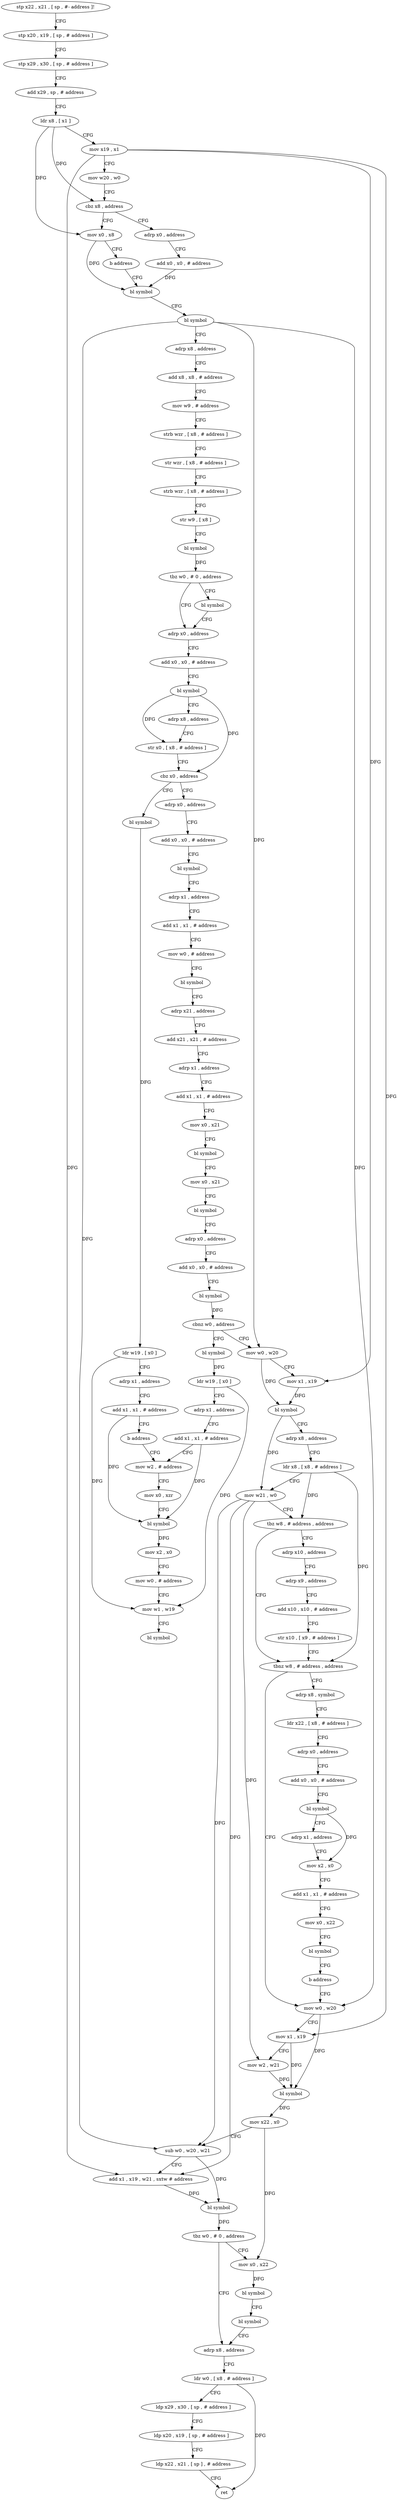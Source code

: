 digraph "func" {
"4207948" [label = "stp x22 , x21 , [ sp , #- address ]!" ]
"4207952" [label = "stp x20 , x19 , [ sp , # address ]" ]
"4207956" [label = "stp x29 , x30 , [ sp , # address ]" ]
"4207960" [label = "add x29 , sp , # address" ]
"4207964" [label = "ldr x8 , [ x1 ]" ]
"4207968" [label = "mov x19 , x1" ]
"4207972" [label = "mov w20 , w0" ]
"4207976" [label = "cbz x8 , address" ]
"4207988" [label = "adrp x0 , address" ]
"4207980" [label = "mov x0 , x8" ]
"4207992" [label = "add x0 , x0 , # address" ]
"4207996" [label = "bl symbol" ]
"4207984" [label = "b address" ]
"4208044" [label = "adrp x0 , address" ]
"4208048" [label = "add x0 , x0 , # address" ]
"4208052" [label = "bl symbol" ]
"4208056" [label = "adrp x8 , address" ]
"4208060" [label = "str x0 , [ x8 , # address ]" ]
"4208064" [label = "cbz x0 , address" ]
"4208308" [label = "bl symbol" ]
"4208068" [label = "adrp x0 , address" ]
"4208040" [label = "bl symbol" ]
"4208000" [label = "bl symbol" ]
"4208004" [label = "adrp x8 , address" ]
"4208008" [label = "add x8 , x8 , # address" ]
"4208012" [label = "mov w9 , # address" ]
"4208016" [label = "strb wzr , [ x8 , # address ]" ]
"4208020" [label = "str wzr , [ x8 , # address ]" ]
"4208024" [label = "strb wzr , [ x8 , # address ]" ]
"4208028" [label = "str w9 , [ x8 ]" ]
"4208032" [label = "bl symbol" ]
"4208036" [label = "tbz w0 , # 0 , address" ]
"4208312" [label = "ldr w19 , [ x0 ]" ]
"4208316" [label = "adrp x1 , address" ]
"4208320" [label = "add x1 , x1 , # address" ]
"4208324" [label = "b address" ]
"4208344" [label = "mov w2 , # address" ]
"4208072" [label = "add x0 , x0 , # address" ]
"4208076" [label = "bl symbol" ]
"4208080" [label = "adrp x1 , address" ]
"4208084" [label = "add x1 , x1 , # address" ]
"4208088" [label = "mov w0 , # address" ]
"4208092" [label = "bl symbol" ]
"4208096" [label = "adrp x21 , address" ]
"4208100" [label = "add x21 , x21 , # address" ]
"4208104" [label = "adrp x1 , address" ]
"4208108" [label = "add x1 , x1 , # address" ]
"4208112" [label = "mov x0 , x21" ]
"4208116" [label = "bl symbol" ]
"4208120" [label = "mov x0 , x21" ]
"4208124" [label = "bl symbol" ]
"4208128" [label = "adrp x0 , address" ]
"4208132" [label = "add x0 , x0 , # address" ]
"4208136" [label = "bl symbol" ]
"4208140" [label = "cbnz w0 , address" ]
"4208328" [label = "bl symbol" ]
"4208144" [label = "mov w0 , w20" ]
"4208348" [label = "mov x0 , xzr" ]
"4208352" [label = "bl symbol" ]
"4208356" [label = "mov x2 , x0" ]
"4208360" [label = "mov w0 , # address" ]
"4208364" [label = "mov w1 , w19" ]
"4208368" [label = "bl symbol" ]
"4208332" [label = "ldr w19 , [ x0 ]" ]
"4208336" [label = "adrp x1 , address" ]
"4208340" [label = "add x1 , x1 , # address" ]
"4208148" [label = "mov x1 , x19" ]
"4208152" [label = "bl symbol" ]
"4208156" [label = "adrp x8 , address" ]
"4208160" [label = "ldr x8 , [ x8 , # address ]" ]
"4208164" [label = "mov w21 , w0" ]
"4208168" [label = "tbz w8 , # address , address" ]
"4208188" [label = "tbnz w8 , # address , address" ]
"4208172" [label = "adrp x10 , address" ]
"4208264" [label = "adrp x8 , symbol" ]
"4208192" [label = "mov w0 , w20" ]
"4208176" [label = "adrp x9 , address" ]
"4208180" [label = "add x10 , x10 , # address" ]
"4208184" [label = "str x10 , [ x9 , # address ]" ]
"4208268" [label = "ldr x22 , [ x8 , # address ]" ]
"4208272" [label = "adrp x0 , address" ]
"4208276" [label = "add x0 , x0 , # address" ]
"4208280" [label = "bl symbol" ]
"4208284" [label = "adrp x1 , address" ]
"4208288" [label = "mov x2 , x0" ]
"4208292" [label = "add x1 , x1 , # address" ]
"4208296" [label = "mov x0 , x22" ]
"4208300" [label = "bl symbol" ]
"4208304" [label = "b address" ]
"4208196" [label = "mov x1 , x19" ]
"4208200" [label = "mov w2 , w21" ]
"4208204" [label = "bl symbol" ]
"4208208" [label = "mov x22 , x0" ]
"4208212" [label = "sub w0 , w20 , w21" ]
"4208216" [label = "add x1 , x19 , w21 , sxtw # address" ]
"4208220" [label = "bl symbol" ]
"4208224" [label = "tbz w0 , # 0 , address" ]
"4208240" [label = "adrp x8 , address" ]
"4208228" [label = "mov x0 , x22" ]
"4208244" [label = "ldr w0 , [ x8 , # address ]" ]
"4208248" [label = "ldp x29 , x30 , [ sp , # address ]" ]
"4208252" [label = "ldp x20 , x19 , [ sp , # address ]" ]
"4208256" [label = "ldp x22 , x21 , [ sp ] , # address" ]
"4208260" [label = "ret" ]
"4208232" [label = "bl symbol" ]
"4208236" [label = "bl symbol" ]
"4207948" -> "4207952" [ label = "CFG" ]
"4207952" -> "4207956" [ label = "CFG" ]
"4207956" -> "4207960" [ label = "CFG" ]
"4207960" -> "4207964" [ label = "CFG" ]
"4207964" -> "4207968" [ label = "CFG" ]
"4207964" -> "4207976" [ label = "DFG" ]
"4207964" -> "4207980" [ label = "DFG" ]
"4207968" -> "4207972" [ label = "CFG" ]
"4207968" -> "4208148" [ label = "DFG" ]
"4207968" -> "4208196" [ label = "DFG" ]
"4207968" -> "4208216" [ label = "DFG" ]
"4207972" -> "4207976" [ label = "CFG" ]
"4207976" -> "4207988" [ label = "CFG" ]
"4207976" -> "4207980" [ label = "CFG" ]
"4207988" -> "4207992" [ label = "CFG" ]
"4207980" -> "4207984" [ label = "CFG" ]
"4207980" -> "4207996" [ label = "DFG" ]
"4207992" -> "4207996" [ label = "DFG" ]
"4207996" -> "4208000" [ label = "CFG" ]
"4207984" -> "4207996" [ label = "CFG" ]
"4208044" -> "4208048" [ label = "CFG" ]
"4208048" -> "4208052" [ label = "CFG" ]
"4208052" -> "4208056" [ label = "CFG" ]
"4208052" -> "4208060" [ label = "DFG" ]
"4208052" -> "4208064" [ label = "DFG" ]
"4208056" -> "4208060" [ label = "CFG" ]
"4208060" -> "4208064" [ label = "CFG" ]
"4208064" -> "4208308" [ label = "CFG" ]
"4208064" -> "4208068" [ label = "CFG" ]
"4208308" -> "4208312" [ label = "DFG" ]
"4208068" -> "4208072" [ label = "CFG" ]
"4208040" -> "4208044" [ label = "CFG" ]
"4208000" -> "4208004" [ label = "CFG" ]
"4208000" -> "4208144" [ label = "DFG" ]
"4208000" -> "4208192" [ label = "DFG" ]
"4208000" -> "4208212" [ label = "DFG" ]
"4208004" -> "4208008" [ label = "CFG" ]
"4208008" -> "4208012" [ label = "CFG" ]
"4208012" -> "4208016" [ label = "CFG" ]
"4208016" -> "4208020" [ label = "CFG" ]
"4208020" -> "4208024" [ label = "CFG" ]
"4208024" -> "4208028" [ label = "CFG" ]
"4208028" -> "4208032" [ label = "CFG" ]
"4208032" -> "4208036" [ label = "DFG" ]
"4208036" -> "4208044" [ label = "CFG" ]
"4208036" -> "4208040" [ label = "CFG" ]
"4208312" -> "4208316" [ label = "CFG" ]
"4208312" -> "4208364" [ label = "DFG" ]
"4208316" -> "4208320" [ label = "CFG" ]
"4208320" -> "4208324" [ label = "CFG" ]
"4208320" -> "4208352" [ label = "DFG" ]
"4208324" -> "4208344" [ label = "CFG" ]
"4208344" -> "4208348" [ label = "CFG" ]
"4208072" -> "4208076" [ label = "CFG" ]
"4208076" -> "4208080" [ label = "CFG" ]
"4208080" -> "4208084" [ label = "CFG" ]
"4208084" -> "4208088" [ label = "CFG" ]
"4208088" -> "4208092" [ label = "CFG" ]
"4208092" -> "4208096" [ label = "CFG" ]
"4208096" -> "4208100" [ label = "CFG" ]
"4208100" -> "4208104" [ label = "CFG" ]
"4208104" -> "4208108" [ label = "CFG" ]
"4208108" -> "4208112" [ label = "CFG" ]
"4208112" -> "4208116" [ label = "CFG" ]
"4208116" -> "4208120" [ label = "CFG" ]
"4208120" -> "4208124" [ label = "CFG" ]
"4208124" -> "4208128" [ label = "CFG" ]
"4208128" -> "4208132" [ label = "CFG" ]
"4208132" -> "4208136" [ label = "CFG" ]
"4208136" -> "4208140" [ label = "DFG" ]
"4208140" -> "4208328" [ label = "CFG" ]
"4208140" -> "4208144" [ label = "CFG" ]
"4208328" -> "4208332" [ label = "DFG" ]
"4208144" -> "4208148" [ label = "CFG" ]
"4208144" -> "4208152" [ label = "DFG" ]
"4208348" -> "4208352" [ label = "CFG" ]
"4208352" -> "4208356" [ label = "DFG" ]
"4208356" -> "4208360" [ label = "CFG" ]
"4208360" -> "4208364" [ label = "CFG" ]
"4208364" -> "4208368" [ label = "CFG" ]
"4208332" -> "4208336" [ label = "CFG" ]
"4208332" -> "4208364" [ label = "DFG" ]
"4208336" -> "4208340" [ label = "CFG" ]
"4208340" -> "4208344" [ label = "CFG" ]
"4208340" -> "4208352" [ label = "DFG" ]
"4208148" -> "4208152" [ label = "DFG" ]
"4208152" -> "4208156" [ label = "CFG" ]
"4208152" -> "4208164" [ label = "DFG" ]
"4208156" -> "4208160" [ label = "CFG" ]
"4208160" -> "4208164" [ label = "CFG" ]
"4208160" -> "4208168" [ label = "DFG" ]
"4208160" -> "4208188" [ label = "DFG" ]
"4208164" -> "4208168" [ label = "CFG" ]
"4208164" -> "4208200" [ label = "DFG" ]
"4208164" -> "4208212" [ label = "DFG" ]
"4208164" -> "4208216" [ label = "DFG" ]
"4208168" -> "4208188" [ label = "CFG" ]
"4208168" -> "4208172" [ label = "CFG" ]
"4208188" -> "4208264" [ label = "CFG" ]
"4208188" -> "4208192" [ label = "CFG" ]
"4208172" -> "4208176" [ label = "CFG" ]
"4208264" -> "4208268" [ label = "CFG" ]
"4208192" -> "4208196" [ label = "CFG" ]
"4208192" -> "4208204" [ label = "DFG" ]
"4208176" -> "4208180" [ label = "CFG" ]
"4208180" -> "4208184" [ label = "CFG" ]
"4208184" -> "4208188" [ label = "CFG" ]
"4208268" -> "4208272" [ label = "CFG" ]
"4208272" -> "4208276" [ label = "CFG" ]
"4208276" -> "4208280" [ label = "CFG" ]
"4208280" -> "4208284" [ label = "CFG" ]
"4208280" -> "4208288" [ label = "DFG" ]
"4208284" -> "4208288" [ label = "CFG" ]
"4208288" -> "4208292" [ label = "CFG" ]
"4208292" -> "4208296" [ label = "CFG" ]
"4208296" -> "4208300" [ label = "CFG" ]
"4208300" -> "4208304" [ label = "CFG" ]
"4208304" -> "4208192" [ label = "CFG" ]
"4208196" -> "4208200" [ label = "CFG" ]
"4208196" -> "4208204" [ label = "DFG" ]
"4208200" -> "4208204" [ label = "DFG" ]
"4208204" -> "4208208" [ label = "DFG" ]
"4208208" -> "4208212" [ label = "CFG" ]
"4208208" -> "4208228" [ label = "DFG" ]
"4208212" -> "4208216" [ label = "CFG" ]
"4208212" -> "4208220" [ label = "DFG" ]
"4208216" -> "4208220" [ label = "DFG" ]
"4208220" -> "4208224" [ label = "DFG" ]
"4208224" -> "4208240" [ label = "CFG" ]
"4208224" -> "4208228" [ label = "CFG" ]
"4208240" -> "4208244" [ label = "CFG" ]
"4208228" -> "4208232" [ label = "DFG" ]
"4208244" -> "4208248" [ label = "CFG" ]
"4208244" -> "4208260" [ label = "DFG" ]
"4208248" -> "4208252" [ label = "CFG" ]
"4208252" -> "4208256" [ label = "CFG" ]
"4208256" -> "4208260" [ label = "CFG" ]
"4208232" -> "4208236" [ label = "CFG" ]
"4208236" -> "4208240" [ label = "CFG" ]
}
